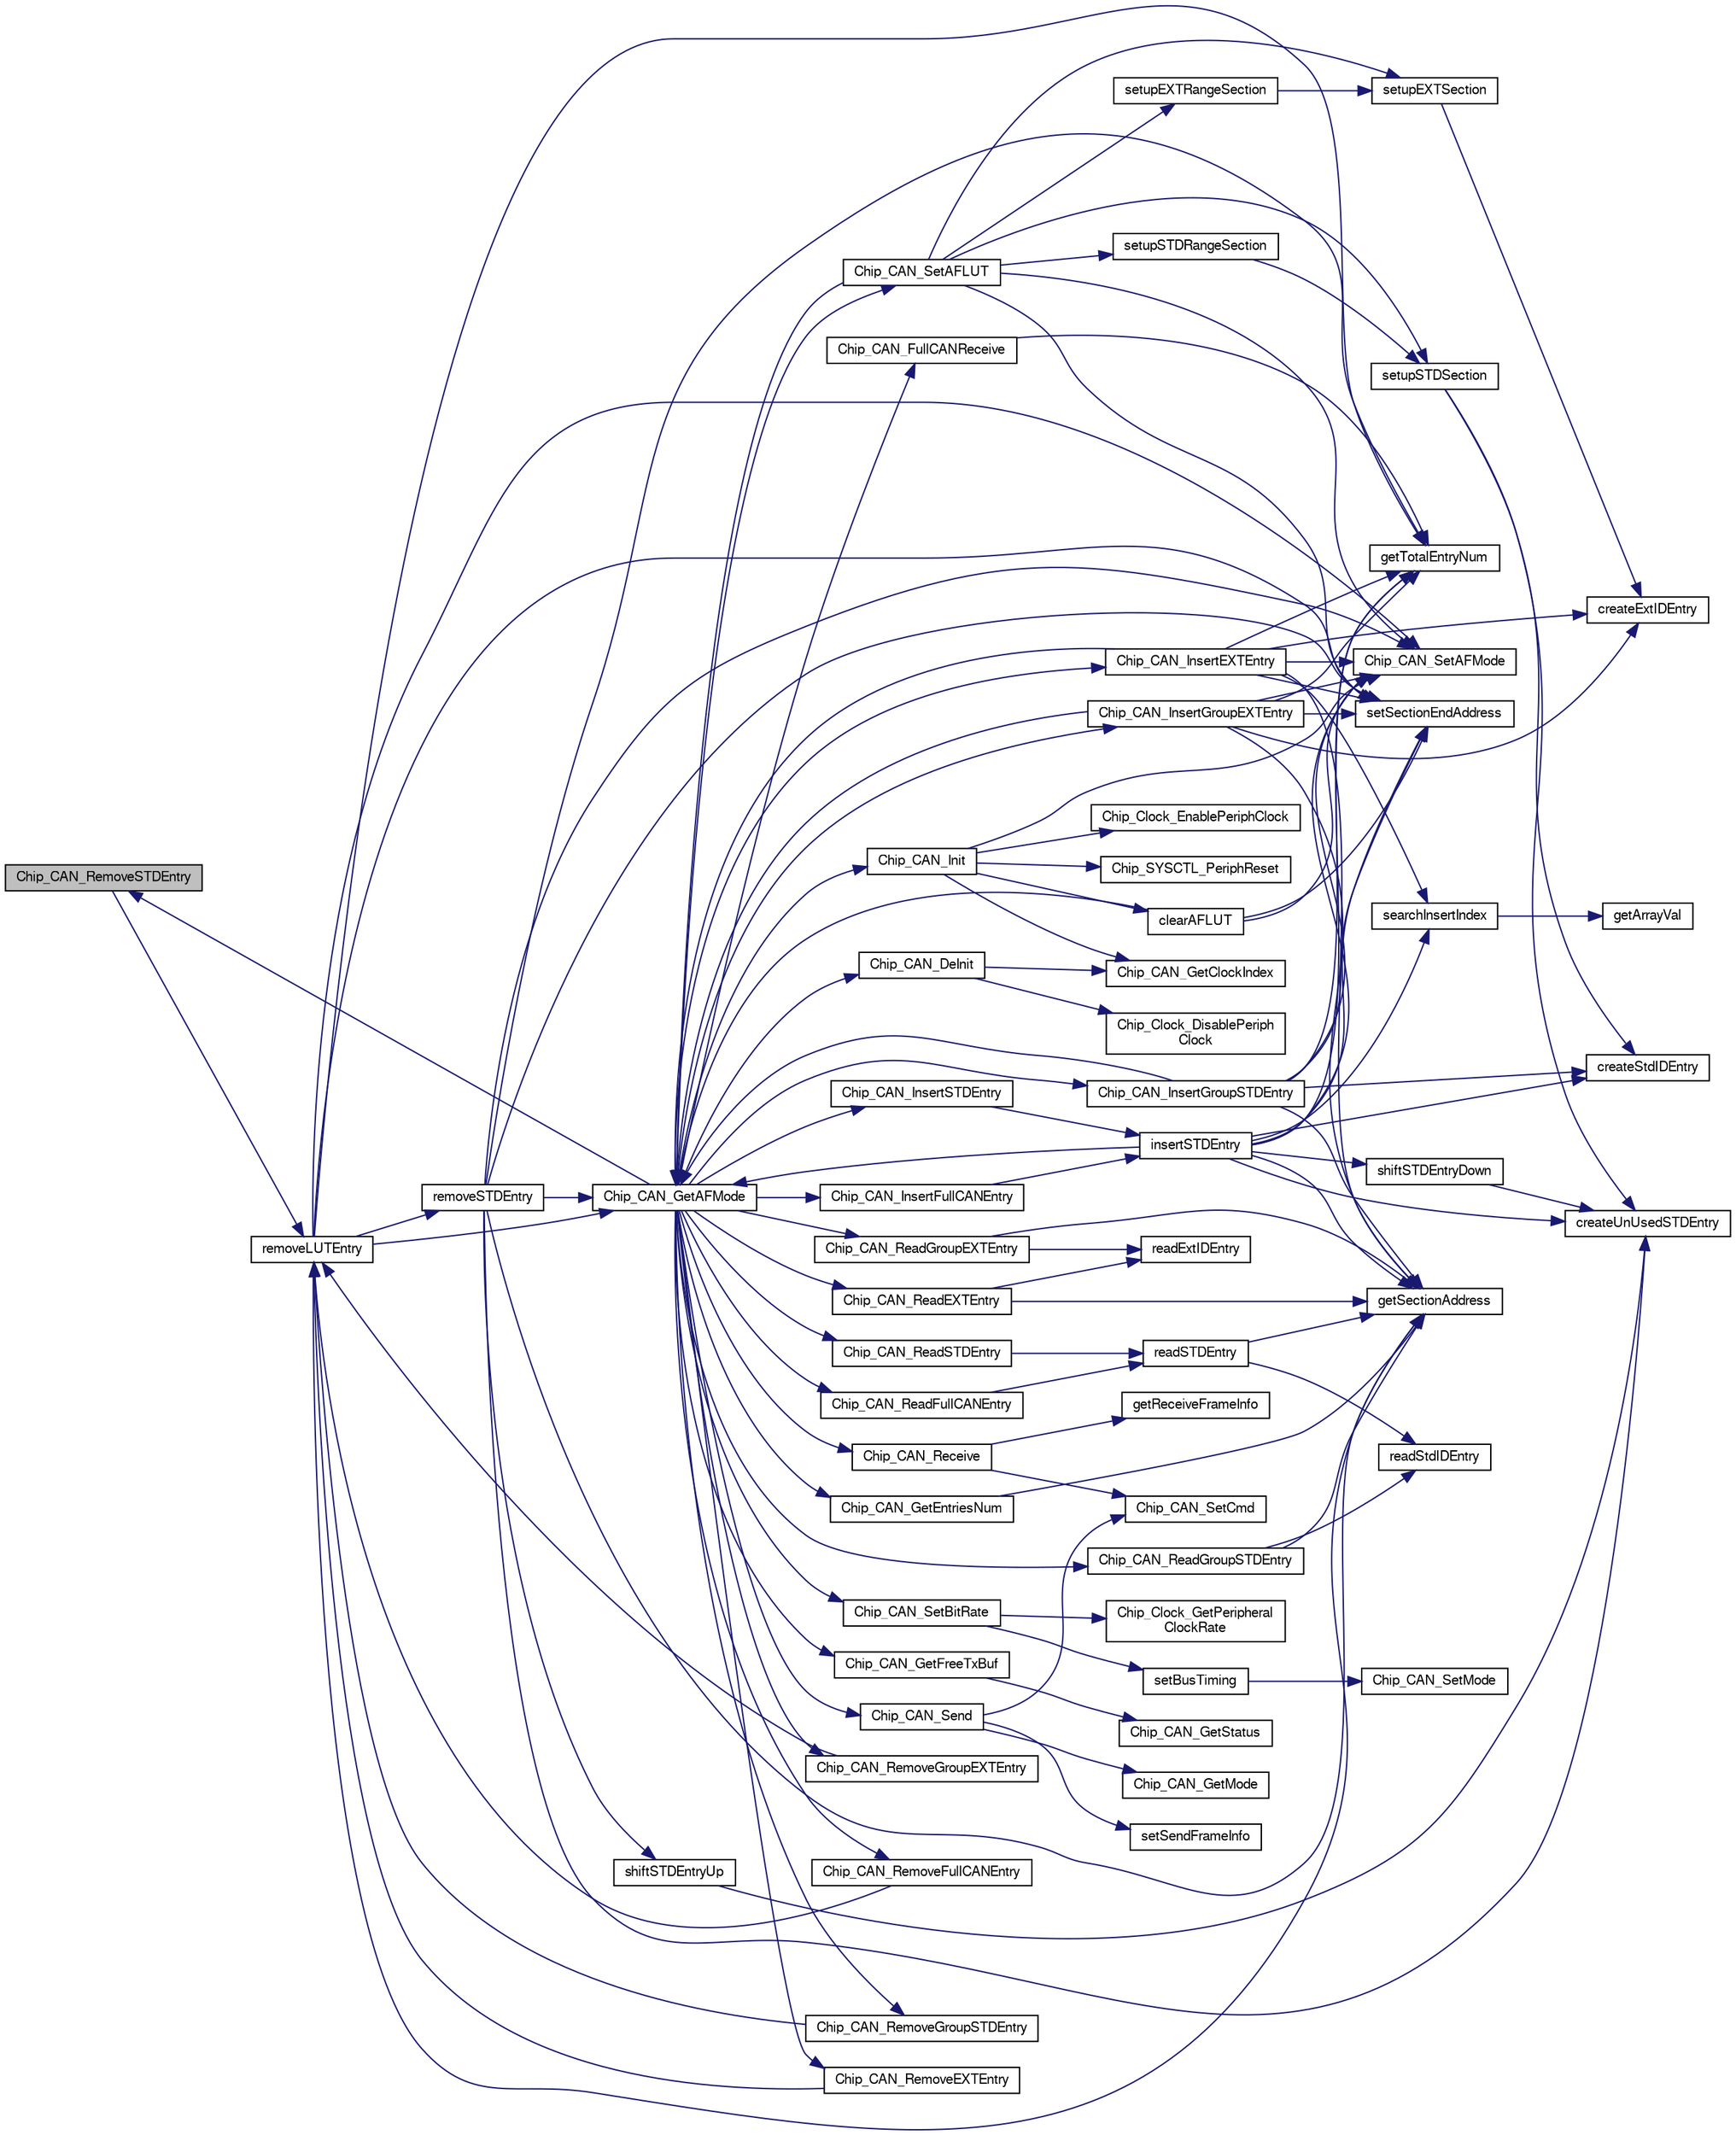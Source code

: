 digraph "Chip_CAN_RemoveSTDEntry"
{
  edge [fontname="FreeSans",fontsize="10",labelfontname="FreeSans",labelfontsize="10"];
  node [fontname="FreeSans",fontsize="10",shape=record];
  rankdir="LR";
  Node1 [label="Chip_CAN_RemoveSTDEntry",height=0.2,width=0.4,color="black", fillcolor="grey75", style="filled", fontcolor="black"];
  Node1 -> Node2 [color="midnightblue",fontsize="10",style="solid"];
  Node2 [label="removeLUTEntry",height=0.2,width=0.4,color="black", fillcolor="white", style="filled",URL="$can__17xx__40xx_8c.html#a286515216100adb60d10f27090b21763"];
  Node2 -> Node3 [color="midnightblue",fontsize="10",style="solid"];
  Node3 [label="Chip_CAN_GetAFMode",height=0.2,width=0.4,color="black", fillcolor="white", style="filled",URL="$group__CAN__17XX__40XX.html#ga7f33c4f2edcfc126ad4d55ac86b2ad23",tooltip="Get CAN AF Mode. "];
  Node3 -> Node4 [color="midnightblue",fontsize="10",style="solid"];
  Node4 [label="Chip_CAN_SetAFLUT",height=0.2,width=0.4,color="black", fillcolor="white", style="filled",URL="$group__CAN__17XX__40XX.html#gaa58803ce4de8c8520925ebd1cbfd2019",tooltip="Set CAN AF LUT. "];
  Node4 -> Node3 [color="midnightblue",fontsize="10",style="solid"];
  Node4 -> Node5 [color="midnightblue",fontsize="10",style="solid"];
  Node5 [label="Chip_CAN_SetAFMode",height=0.2,width=0.4,color="black", fillcolor="white", style="filled",URL="$group__CAN__17XX__40XX.html#gaea7126f0eb3c4195137d5158415410a2",tooltip="Set CAN AF Mode. "];
  Node4 -> Node6 [color="midnightblue",fontsize="10",style="solid"];
  Node6 [label="setupSTDSection",height=0.2,width=0.4,color="black", fillcolor="white", style="filled",URL="$can__17xx__40xx_8c.html#aff9d7d24095778c949c84e03b57893e7"];
  Node6 -> Node7 [color="midnightblue",fontsize="10",style="solid"];
  Node7 [label="createStdIDEntry",height=0.2,width=0.4,color="black", fillcolor="white", style="filled",URL="$can__17xx__40xx_8c.html#af321be329bd2d7261dd7244aafc9cf55"];
  Node6 -> Node8 [color="midnightblue",fontsize="10",style="solid"];
  Node8 [label="createUnUsedSTDEntry",height=0.2,width=0.4,color="black", fillcolor="white", style="filled",URL="$can__17xx__40xx_8c.html#a6b8c8126b85d4506ab3fdcef92ba75ce"];
  Node4 -> Node9 [color="midnightblue",fontsize="10",style="solid"];
  Node9 [label="setSectionEndAddress",height=0.2,width=0.4,color="black", fillcolor="white", style="filled",URL="$can__17xx__40xx_8c.html#a3c9aaf9b9e77760ba237767127e0b365"];
  Node4 -> Node10 [color="midnightblue",fontsize="10",style="solid"];
  Node10 [label="setupSTDRangeSection",height=0.2,width=0.4,color="black", fillcolor="white", style="filled",URL="$can__17xx__40xx_8c.html#a65397bd26b159e9be57ff2787c803b6b"];
  Node10 -> Node6 [color="midnightblue",fontsize="10",style="solid"];
  Node4 -> Node11 [color="midnightblue",fontsize="10",style="solid"];
  Node11 [label="setupEXTSection",height=0.2,width=0.4,color="black", fillcolor="white", style="filled",URL="$can__17xx__40xx_8c.html#abee61c37c038030fc740b952d3eba65e"];
  Node11 -> Node12 [color="midnightblue",fontsize="10",style="solid"];
  Node12 [label="createExtIDEntry",height=0.2,width=0.4,color="black", fillcolor="white", style="filled",URL="$can__17xx__40xx_8c.html#aa1f5af4dc6ed5d3d37c40092e666b26c"];
  Node4 -> Node13 [color="midnightblue",fontsize="10",style="solid"];
  Node13 [label="setupEXTRangeSection",height=0.2,width=0.4,color="black", fillcolor="white", style="filled",URL="$can__17xx__40xx_8c.html#ace69b5bc45dbd8a330c55394462349aa"];
  Node13 -> Node11 [color="midnightblue",fontsize="10",style="solid"];
  Node3 -> Node14 [color="midnightblue",fontsize="10",style="solid"];
  Node14 [label="Chip_CAN_InsertFullCANEntry",height=0.2,width=0.4,color="black", fillcolor="white", style="filled",URL="$group__CAN__17XX__40XX.html#ga3666d1f79e2dcbf0f041205f27494bdf",tooltip="Insert a FullCAN Entry into the current LUT. "];
  Node14 -> Node15 [color="midnightblue",fontsize="10",style="solid"];
  Node15 [label="insertSTDEntry",height=0.2,width=0.4,color="black", fillcolor="white", style="filled",URL="$can__17xx__40xx_8c.html#a0c0de72b5c365c85d9dbe93a4eb1f296"];
  Node15 -> Node3 [color="midnightblue",fontsize="10",style="solid"];
  Node15 -> Node16 [color="midnightblue",fontsize="10",style="solid"];
  Node16 [label="getTotalEntryNum",height=0.2,width=0.4,color="black", fillcolor="white", style="filled",URL="$can__17xx__40xx_8c.html#ada8c99dfd70448c36ad9e4a413f01a0e"];
  Node15 -> Node17 [color="midnightblue",fontsize="10",style="solid"];
  Node17 [label="getSectionAddress",height=0.2,width=0.4,color="black", fillcolor="white", style="filled",URL="$can__17xx__40xx_8c.html#adbef22968c9a6f4ea8948a4e06f3f486"];
  Node15 -> Node18 [color="midnightblue",fontsize="10",style="solid"];
  Node18 [label="searchInsertIndex",height=0.2,width=0.4,color="black", fillcolor="white", style="filled",URL="$can__17xx__40xx_8c.html#aa8643dacfe6562375ea122d5e9abc011"];
  Node18 -> Node19 [color="midnightblue",fontsize="10",style="solid"];
  Node19 [label="getArrayVal",height=0.2,width=0.4,color="black", fillcolor="white", style="filled",URL="$can__17xx__40xx_8c.html#a07e62aa45562b4f5a62bdaf75cb7a5f1"];
  Node15 -> Node5 [color="midnightblue",fontsize="10",style="solid"];
  Node15 -> Node9 [color="midnightblue",fontsize="10",style="solid"];
  Node15 -> Node20 [color="midnightblue",fontsize="10",style="solid"];
  Node20 [label="shiftSTDEntryDown",height=0.2,width=0.4,color="black", fillcolor="white", style="filled",URL="$can__17xx__40xx_8c.html#a52421e2a4946f7296ed74961f8a6e40b"];
  Node20 -> Node8 [color="midnightblue",fontsize="10",style="solid"];
  Node15 -> Node7 [color="midnightblue",fontsize="10",style="solid"];
  Node15 -> Node8 [color="midnightblue",fontsize="10",style="solid"];
  Node3 -> Node21 [color="midnightblue",fontsize="10",style="solid"];
  Node21 [label="Chip_CAN_InsertSTDEntry",height=0.2,width=0.4,color="black", fillcolor="white", style="filled",URL="$group__CAN__17XX__40XX.html#ga164daa2297bee23837a93bbea3793531",tooltip="Insert an individual Standard Entry into the current LUT. "];
  Node21 -> Node15 [color="midnightblue",fontsize="10",style="solid"];
  Node3 -> Node22 [color="midnightblue",fontsize="10",style="solid"];
  Node22 [label="Chip_CAN_InsertGroupSTDEntry",height=0.2,width=0.4,color="black", fillcolor="white", style="filled",URL="$group__CAN__17XX__40XX.html#gaf418fa9333574ccb4e710982f90b650c",tooltip="Insert an Group Standard Entry into the current LUT. "];
  Node22 -> Node3 [color="midnightblue",fontsize="10",style="solid"];
  Node22 -> Node16 [color="midnightblue",fontsize="10",style="solid"];
  Node22 -> Node17 [color="midnightblue",fontsize="10",style="solid"];
  Node22 -> Node7 [color="midnightblue",fontsize="10",style="solid"];
  Node22 -> Node5 [color="midnightblue",fontsize="10",style="solid"];
  Node22 -> Node9 [color="midnightblue",fontsize="10",style="solid"];
  Node3 -> Node23 [color="midnightblue",fontsize="10",style="solid"];
  Node23 [label="Chip_CAN_InsertEXTEntry",height=0.2,width=0.4,color="black", fillcolor="white", style="filled",URL="$group__CAN__17XX__40XX.html#gad6ce5875d9ca861b291a1fc2d91ba026",tooltip="Insert an individual Extended Entry into the current LUT. "];
  Node23 -> Node3 [color="midnightblue",fontsize="10",style="solid"];
  Node23 -> Node16 [color="midnightblue",fontsize="10",style="solid"];
  Node23 -> Node17 [color="midnightblue",fontsize="10",style="solid"];
  Node23 -> Node18 [color="midnightblue",fontsize="10",style="solid"];
  Node23 -> Node5 [color="midnightblue",fontsize="10",style="solid"];
  Node23 -> Node12 [color="midnightblue",fontsize="10",style="solid"];
  Node23 -> Node9 [color="midnightblue",fontsize="10",style="solid"];
  Node3 -> Node24 [color="midnightblue",fontsize="10",style="solid"];
  Node24 [label="Chip_CAN_InsertGroupEXTEntry",height=0.2,width=0.4,color="black", fillcolor="white", style="filled",URL="$group__CAN__17XX__40XX.html#ga6bb7c9685df871a1d6dae14908c70397",tooltip="Insert an Group Extended Entry into the current LUT. "];
  Node24 -> Node3 [color="midnightblue",fontsize="10",style="solid"];
  Node24 -> Node16 [color="midnightblue",fontsize="10",style="solid"];
  Node24 -> Node17 [color="midnightblue",fontsize="10",style="solid"];
  Node24 -> Node12 [color="midnightblue",fontsize="10",style="solid"];
  Node24 -> Node5 [color="midnightblue",fontsize="10",style="solid"];
  Node24 -> Node9 [color="midnightblue",fontsize="10",style="solid"];
  Node3 -> Node25 [color="midnightblue",fontsize="10",style="solid"];
  Node25 [label="Chip_CAN_RemoveFullCANEntry",height=0.2,width=0.4,color="black", fillcolor="white", style="filled",URL="$group__CAN__17XX__40XX.html#ga8d00f1ed0727ec6812ce72d4a194519f",tooltip="Remove a FullCAN Entry from the current LUT. "];
  Node25 -> Node2 [color="midnightblue",fontsize="10",style="solid"];
  Node3 -> Node1 [color="midnightblue",fontsize="10",style="solid"];
  Node3 -> Node26 [color="midnightblue",fontsize="10",style="solid"];
  Node26 [label="Chip_CAN_RemoveGroupSTDEntry",height=0.2,width=0.4,color="black", fillcolor="white", style="filled",URL="$group__CAN__17XX__40XX.html#ga090e4a29bbaebc8de77bc929438dcfb7",tooltip="Remove an Group Standard Entry from the current LUT. "];
  Node26 -> Node2 [color="midnightblue",fontsize="10",style="solid"];
  Node3 -> Node27 [color="midnightblue",fontsize="10",style="solid"];
  Node27 [label="Chip_CAN_RemoveEXTEntry",height=0.2,width=0.4,color="black", fillcolor="white", style="filled",URL="$group__CAN__17XX__40XX.html#ga01e3a9942d50effd9da2a773d3af943f",tooltip="Remove an individual Extended Entry from the current LUT. "];
  Node27 -> Node2 [color="midnightblue",fontsize="10",style="solid"];
  Node3 -> Node28 [color="midnightblue",fontsize="10",style="solid"];
  Node28 [label="Chip_CAN_RemoveGroupEXTEntry",height=0.2,width=0.4,color="black", fillcolor="white", style="filled",URL="$group__CAN__17XX__40XX.html#gafa0a59577a1c1d38c4c6a339d018c35d",tooltip="Remove an Group Extended Entry from the current LUT. "];
  Node28 -> Node2 [color="midnightblue",fontsize="10",style="solid"];
  Node3 -> Node29 [color="midnightblue",fontsize="10",style="solid"];
  Node29 [label="Chip_CAN_GetEntriesNum",height=0.2,width=0.4,color="black", fillcolor="white", style="filled",URL="$group__CAN__17XX__40XX.html#gabf7932e8e5dfd4b8efcd17b1900c53b6",tooltip="Get the number of entries in the given section. "];
  Node29 -> Node17 [color="midnightblue",fontsize="10",style="solid"];
  Node3 -> Node30 [color="midnightblue",fontsize="10",style="solid"];
  Node30 [label="Chip_CAN_ReadFullCANEntry",height=0.2,width=0.4,color="black", fillcolor="white", style="filled",URL="$group__CAN__17XX__40XX.html#gac54b6ced8b370416a071912bd08a0091",tooltip="Read a FullCAN Entry into from current LUT. "];
  Node30 -> Node31 [color="midnightblue",fontsize="10",style="solid"];
  Node31 [label="readSTDEntry",height=0.2,width=0.4,color="black", fillcolor="white", style="filled",URL="$can__17xx__40xx_8c.html#ad0834b11af3db386b4a901e4bac73035"];
  Node31 -> Node17 [color="midnightblue",fontsize="10",style="solid"];
  Node31 -> Node32 [color="midnightblue",fontsize="10",style="solid"];
  Node32 [label="readStdIDEntry",height=0.2,width=0.4,color="black", fillcolor="white", style="filled",URL="$can__17xx__40xx_8c.html#a2fb26dd5da40454e92a2058d9646149d"];
  Node3 -> Node33 [color="midnightblue",fontsize="10",style="solid"];
  Node33 [label="Chip_CAN_ReadSTDEntry",height=0.2,width=0.4,color="black", fillcolor="white", style="filled",URL="$group__CAN__17XX__40XX.html#ga0594319bfc5d033b7500a4ca706dc11a",tooltip="Read an individual Standard Entry from the current LUT. "];
  Node33 -> Node31 [color="midnightblue",fontsize="10",style="solid"];
  Node3 -> Node34 [color="midnightblue",fontsize="10",style="solid"];
  Node34 [label="Chip_CAN_ReadGroupSTDEntry",height=0.2,width=0.4,color="black", fillcolor="white", style="filled",URL="$group__CAN__17XX__40XX.html#ga1d8da3b3270e092f42dbe9e61f025b06",tooltip="Read an Group Standard Entry from the current LUT. "];
  Node34 -> Node17 [color="midnightblue",fontsize="10",style="solid"];
  Node34 -> Node32 [color="midnightblue",fontsize="10",style="solid"];
  Node3 -> Node35 [color="midnightblue",fontsize="10",style="solid"];
  Node35 [label="Chip_CAN_ReadEXTEntry",height=0.2,width=0.4,color="black", fillcolor="white", style="filled",URL="$group__CAN__17XX__40XX.html#gad8bbd206134607402721450d085e3ccf",tooltip="Read an individual Extended Entry from the current LUT. "];
  Node35 -> Node17 [color="midnightblue",fontsize="10",style="solid"];
  Node35 -> Node36 [color="midnightblue",fontsize="10",style="solid"];
  Node36 [label="readExtIDEntry",height=0.2,width=0.4,color="black", fillcolor="white", style="filled",URL="$can__17xx__40xx_8c.html#a470b3f98aaa21dfd0338b48aa0574bf9"];
  Node3 -> Node37 [color="midnightblue",fontsize="10",style="solid"];
  Node37 [label="Chip_CAN_ReadGroupEXTEntry",height=0.2,width=0.4,color="black", fillcolor="white", style="filled",URL="$group__CAN__17XX__40XX.html#ga230f718177c73eab776ae534906b5c9a",tooltip="Read an Group Extended Entry from the current LUT. "];
  Node37 -> Node17 [color="midnightblue",fontsize="10",style="solid"];
  Node37 -> Node36 [color="midnightblue",fontsize="10",style="solid"];
  Node3 -> Node38 [color="midnightblue",fontsize="10",style="solid"];
  Node38 [label="Chip_CAN_Init",height=0.2,width=0.4,color="black", fillcolor="white", style="filled",URL="$group__CAN__17XX__40XX.html#ga4995b9302885e0e577d4566d23c2ce37",tooltip="Initialize CAN Interface. "];
  Node38 -> Node39 [color="midnightblue",fontsize="10",style="solid"];
  Node39 [label="Chip_Clock_EnablePeriphClock",height=0.2,width=0.4,color="black", fillcolor="white", style="filled",URL="$group__CLOCK__17XX__40XX.html#gac63024a1f928ba359c4f4cac7e48fe39",tooltip="Enables power and clocking for a peripheral. "];
  Node38 -> Node40 [color="midnightblue",fontsize="10",style="solid"];
  Node40 [label="Chip_CAN_GetClockIndex",height=0.2,width=0.4,color="black", fillcolor="white", style="filled",URL="$can__17xx__40xx_8c.html#a7ff02f25da888689499423d50d43399a"];
  Node38 -> Node41 [color="midnightblue",fontsize="10",style="solid"];
  Node41 [label="Chip_SYSCTL_PeriphReset",height=0.2,width=0.4,color="black", fillcolor="white", style="filled",URL="$group__SYSCTL__17XX__40XX.html#ga94ee3796eba43742e11809eacb88269b",tooltip="Resets a peripheral. "];
  Node38 -> Node42 [color="midnightblue",fontsize="10",style="solid"];
  Node42 [label="clearAFLUT",height=0.2,width=0.4,color="black", fillcolor="white", style="filled",URL="$can__17xx__40xx_8c.html#ac9f6cb3064ab412be376f38c27542580"];
  Node42 -> Node3 [color="midnightblue",fontsize="10",style="solid"];
  Node42 -> Node5 [color="midnightblue",fontsize="10",style="solid"];
  Node42 -> Node9 [color="midnightblue",fontsize="10",style="solid"];
  Node38 -> Node5 [color="midnightblue",fontsize="10",style="solid"];
  Node3 -> Node43 [color="midnightblue",fontsize="10",style="solid"];
  Node43 [label="Chip_CAN_DeInit",height=0.2,width=0.4,color="black", fillcolor="white", style="filled",URL="$group__CAN__17XX__40XX.html#ga7f490bb9d12b30243264cd06feb795db",tooltip="De-Initialize CAN Interface. "];
  Node43 -> Node44 [color="midnightblue",fontsize="10",style="solid"];
  Node44 [label="Chip_Clock_DisablePeriph\lClock",height=0.2,width=0.4,color="black", fillcolor="white", style="filled",URL="$group__CLOCK__17XX__40XX.html#ga1bcb3f29f3cfbe896517e7bb6ebeaf03",tooltip="Disables power and clocking for a peripheral. "];
  Node43 -> Node40 [color="midnightblue",fontsize="10",style="solid"];
  Node3 -> Node45 [color="midnightblue",fontsize="10",style="solid"];
  Node45 [label="Chip_CAN_SetBitRate",height=0.2,width=0.4,color="black", fillcolor="white", style="filled",URL="$group__CAN__17XX__40XX.html#ga269c61b9e26af6f207632993274b04e5",tooltip="Set CAN bitrate. "];
  Node45 -> Node46 [color="midnightblue",fontsize="10",style="solid"];
  Node46 [label="Chip_Clock_GetPeripheral\lClockRate",height=0.2,width=0.4,color="black", fillcolor="white", style="filled",URL="$group__CLOCK__17XX__40XX.html#ga9c2bc86c857119426aa6a724c12a6f42",tooltip="Returns clock rate for a peripheral (from peripheral clock) "];
  Node45 -> Node47 [color="midnightblue",fontsize="10",style="solid"];
  Node47 [label="setBusTiming",height=0.2,width=0.4,color="black", fillcolor="white", style="filled",URL="$can__17xx__40xx_8c.html#adfc9fcf03f1989c383b0a63df52122a6"];
  Node47 -> Node48 [color="midnightblue",fontsize="10",style="solid"];
  Node48 [label="Chip_CAN_SetMode",height=0.2,width=0.4,color="black", fillcolor="white", style="filled",URL="$group__CAN__17XX__40XX.html#gad935e9c3c93278bb18b99df67ba52516",tooltip="Set CAN controller enter/exit to a given mode. "];
  Node3 -> Node49 [color="midnightblue",fontsize="10",style="solid"];
  Node49 [label="Chip_CAN_GetFreeTxBuf",height=0.2,width=0.4,color="black", fillcolor="white", style="filled",URL="$group__CAN__17XX__40XX.html#gadb33450a707ebe03be084c2783017272",tooltip="Get Free TxBuffer. "];
  Node49 -> Node50 [color="midnightblue",fontsize="10",style="solid"];
  Node50 [label="Chip_CAN_GetStatus",height=0.2,width=0.4,color="black", fillcolor="white", style="filled",URL="$group__CAN__17XX__40XX.html#gaa7142c33df0796bd194ba44629923b6d",tooltip="Get the status of the CAN Controller. "];
  Node3 -> Node51 [color="midnightblue",fontsize="10",style="solid"];
  Node51 [label="Chip_CAN_Send",height=0.2,width=0.4,color="black", fillcolor="white", style="filled",URL="$group__CAN__17XX__40XX.html#ga27767c0aa2e0c5da0e680e7e432bbc69",tooltip="Request the given CAN Controller to send message. "];
  Node51 -> Node52 [color="midnightblue",fontsize="10",style="solid"];
  Node52 [label="setSendFrameInfo",height=0.2,width=0.4,color="black", fillcolor="white", style="filled",URL="$can__17xx__40xx_8c.html#a0ba1044569101d8991b2c6dd19da5b19"];
  Node51 -> Node53 [color="midnightblue",fontsize="10",style="solid"];
  Node53 [label="Chip_CAN_GetMode",height=0.2,width=0.4,color="black", fillcolor="white", style="filled",URL="$group__CAN__17XX__40XX.html#gaee6c1afaca19ff9c9ad2ee1bab77a713",tooltip="Get current mode register settings of the CAN controller. "];
  Node51 -> Node54 [color="midnightblue",fontsize="10",style="solid"];
  Node54 [label="Chip_CAN_SetCmd",height=0.2,width=0.4,color="black", fillcolor="white", style="filled",URL="$group__CAN__17XX__40XX.html#ga204f7aa9af769ea809d9dc54ef4408a9",tooltip="Set the CAN command request. "];
  Node3 -> Node55 [color="midnightblue",fontsize="10",style="solid"];
  Node55 [label="Chip_CAN_Receive",height=0.2,width=0.4,color="black", fillcolor="white", style="filled",URL="$group__CAN__17XX__40XX.html#gadbb9fadb00c42f7c33f0ed06876a8a03",tooltip="Get message received by the CAN Controller. "];
  Node55 -> Node56 [color="midnightblue",fontsize="10",style="solid"];
  Node56 [label="getReceiveFrameInfo",height=0.2,width=0.4,color="black", fillcolor="white", style="filled",URL="$can__17xx__40xx_8c.html#a9b0a41982bb5ea7085dce416ef16a026"];
  Node55 -> Node54 [color="midnightblue",fontsize="10",style="solid"];
  Node3 -> Node57 [color="midnightblue",fontsize="10",style="solid"];
  Node57 [label="Chip_CAN_FullCANReceive",height=0.2,width=0.4,color="black", fillcolor="white", style="filled",URL="$group__CAN__17XX__40XX.html#ga4029c0d9ce2f898bf911e0e49b570f5b",tooltip="Get message received automatically by the AF. "];
  Node57 -> Node16 [color="midnightblue",fontsize="10",style="solid"];
  Node2 -> Node16 [color="midnightblue",fontsize="10",style="solid"];
  Node2 -> Node58 [color="midnightblue",fontsize="10",style="solid"];
  Node58 [label="removeSTDEntry",height=0.2,width=0.4,color="black", fillcolor="white", style="filled",URL="$can__17xx__40xx_8c.html#ac84dd14acdc2cd74edc65556cac4a65e"];
  Node58 -> Node3 [color="midnightblue",fontsize="10",style="solid"];
  Node58 -> Node16 [color="midnightblue",fontsize="10",style="solid"];
  Node58 -> Node17 [color="midnightblue",fontsize="10",style="solid"];
  Node58 -> Node5 [color="midnightblue",fontsize="10",style="solid"];
  Node58 -> Node59 [color="midnightblue",fontsize="10",style="solid"];
  Node59 [label="shiftSTDEntryUp",height=0.2,width=0.4,color="black", fillcolor="white", style="filled",URL="$can__17xx__40xx_8c.html#a660398197d747f5d462b8cd1322fbf6e"];
  Node59 -> Node8 [color="midnightblue",fontsize="10",style="solid"];
  Node58 -> Node8 [color="midnightblue",fontsize="10",style="solid"];
  Node58 -> Node9 [color="midnightblue",fontsize="10",style="solid"];
  Node2 -> Node17 [color="midnightblue",fontsize="10",style="solid"];
  Node2 -> Node5 [color="midnightblue",fontsize="10",style="solid"];
  Node2 -> Node9 [color="midnightblue",fontsize="10",style="solid"];
}
